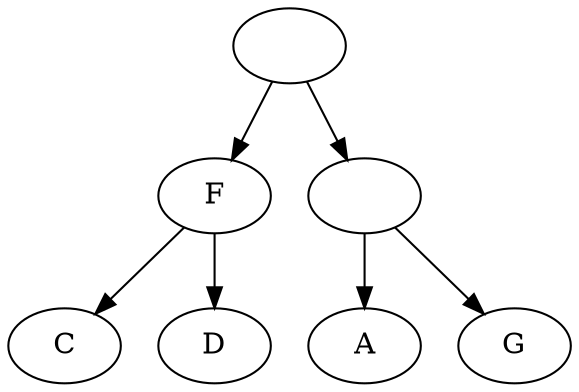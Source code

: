 digraph G {
id7[label=""];
F[label="F"];
C[label="C"];
F ->  C
D[label="D"];
F ->  D
id7 ->  F
id6[label=""];
A[label="A"];
id6 ->  A
G[label="G"];
id6 ->  G
id7 ->  id6
}
